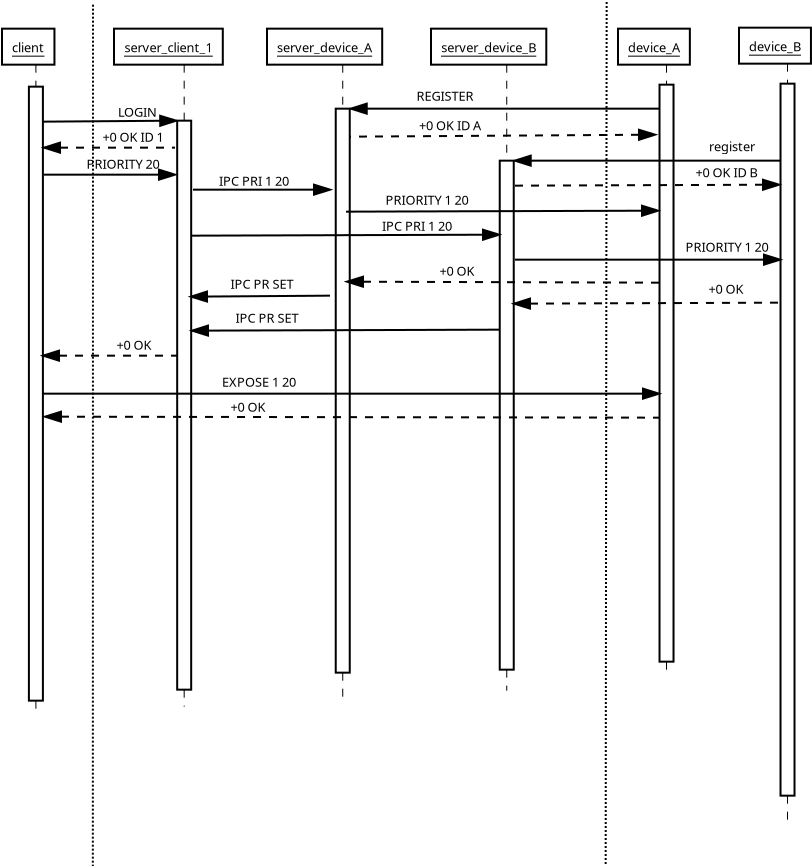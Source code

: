 <?xml version="1.0"?>
<dia:diagram xmlns:dia="http://www.lysator.liu.se/~alla/dia/">
  <dia:layer name="Background" visible="true">
    <dia:object type="UML - Lifeline" version="0" id="O0">
      <dia:attribute name="obj_pos">
        <dia:point val="2.745,3.5"/>
      </dia:attribute>
      <dia:attribute name="obj_bb">
        <dia:rectangle val="2.395,3.475;3.095,36.025"/>
      </dia:attribute>
      <dia:attribute name="conn_endpoints">
        <dia:point val="2.745,3.5"/>
        <dia:point val="2.745,36"/>
      </dia:attribute>
      <dia:attribute name="rtop">
        <dia:real val="1.1"/>
      </dia:attribute>
      <dia:attribute name="rbot">
        <dia:real val="31.8"/>
      </dia:attribute>
      <dia:attribute name="draw_focus">
        <dia:boolean val="true"/>
      </dia:attribute>
      <dia:attribute name="draw_cross">
        <dia:boolean val="false"/>
      </dia:attribute>
      <dia:connections>
        <dia:connection handle="0" to="O1" connection="6"/>
      </dia:connections>
    </dia:object>
    <dia:object type="UML - Objet" version="0" id="O1">
      <dia:attribute name="obj_pos">
        <dia:point val="1.05,1.7"/>
      </dia:attribute>
      <dia:attribute name="obj_bb">
        <dia:rectangle val="1,1.65;4.49,3.55"/>
      </dia:attribute>
      <dia:attribute name="elem_corner">
        <dia:point val="1.05,1.7"/>
      </dia:attribute>
      <dia:attribute name="elem_width">
        <dia:real val="3.39"/>
      </dia:attribute>
      <dia:attribute name="elem_height">
        <dia:real val="1.8"/>
      </dia:attribute>
      <dia:attribute name="text">
        <dia:composite type="text">
          <dia:attribute name="string">
            <dia:string>#client#</dia:string>
          </dia:attribute>
          <dia:attribute name="font">
            <dia:font name="Helvetica"/>
          </dia:attribute>
          <dia:attribute name="height">
            <dia:real val="0.8"/>
          </dia:attribute>
          <dia:attribute name="pos">
            <dia:point val="2.745,2.94"/>
          </dia:attribute>
          <dia:attribute name="color">
            <dia:color val="#000000"/>
          </dia:attribute>
          <dia:attribute name="alignment">
            <dia:enum val="1"/>
          </dia:attribute>
        </dia:composite>
      </dia:attribute>
      <dia:attribute name="stereotype">
        <dia:string/>
      </dia:attribute>
      <dia:attribute name="exstate">
        <dia:string/>
      </dia:attribute>
      <dia:attribute name="attrib">
        <dia:composite type="text">
          <dia:attribute name="string">
            <dia:string>##</dia:string>
          </dia:attribute>
          <dia:attribute name="font">
            <dia:font name="Helvetica"/>
          </dia:attribute>
          <dia:attribute name="height">
            <dia:real val="0.8"/>
          </dia:attribute>
          <dia:attribute name="pos">
            <dia:point val="0,0"/>
          </dia:attribute>
          <dia:attribute name="color">
            <dia:color val="#000000"/>
          </dia:attribute>
          <dia:attribute name="alignment">
            <dia:enum val="0"/>
          </dia:attribute>
        </dia:composite>
      </dia:attribute>
      <dia:attribute name="is_active">
        <dia:boolean val="false"/>
      </dia:attribute>
      <dia:attribute name="show_attribs">
        <dia:boolean val="false"/>
      </dia:attribute>
      <dia:attribute name="multiple">
        <dia:boolean val="false"/>
      </dia:attribute>
    </dia:object>
    <dia:object type="UML - Objet" version="0" id="O2">
      <dia:attribute name="obj_pos">
        <dia:point val="6.65,1.7"/>
      </dia:attribute>
      <dia:attribute name="obj_bb">
        <dia:rectangle val="6.6,1.65;13.719,3.55"/>
      </dia:attribute>
      <dia:attribute name="elem_corner">
        <dia:point val="6.65,1.7"/>
      </dia:attribute>
      <dia:attribute name="elem_width">
        <dia:real val="7.019"/>
      </dia:attribute>
      <dia:attribute name="elem_height">
        <dia:real val="1.8"/>
      </dia:attribute>
      <dia:attribute name="text">
        <dia:composite type="text">
          <dia:attribute name="string">
            <dia:string>#server_client_1#</dia:string>
          </dia:attribute>
          <dia:attribute name="font">
            <dia:font name="Helvetica"/>
          </dia:attribute>
          <dia:attribute name="height">
            <dia:real val="0.8"/>
          </dia:attribute>
          <dia:attribute name="pos">
            <dia:point val="10.159,2.94"/>
          </dia:attribute>
          <dia:attribute name="color">
            <dia:color val="#000000"/>
          </dia:attribute>
          <dia:attribute name="alignment">
            <dia:enum val="1"/>
          </dia:attribute>
        </dia:composite>
      </dia:attribute>
      <dia:attribute name="stereotype">
        <dia:string/>
      </dia:attribute>
      <dia:attribute name="exstate">
        <dia:string/>
      </dia:attribute>
      <dia:attribute name="attrib">
        <dia:composite type="text">
          <dia:attribute name="string">
            <dia:string>##</dia:string>
          </dia:attribute>
          <dia:attribute name="font">
            <dia:font name="Helvetica"/>
          </dia:attribute>
          <dia:attribute name="height">
            <dia:real val="0.8"/>
          </dia:attribute>
          <dia:attribute name="pos">
            <dia:point val="0,0"/>
          </dia:attribute>
          <dia:attribute name="color">
            <dia:color val="#000000"/>
          </dia:attribute>
          <dia:attribute name="alignment">
            <dia:enum val="0"/>
          </dia:attribute>
        </dia:composite>
      </dia:attribute>
      <dia:attribute name="is_active">
        <dia:boolean val="false"/>
      </dia:attribute>
      <dia:attribute name="show_attribs">
        <dia:boolean val="false"/>
      </dia:attribute>
      <dia:attribute name="multiple">
        <dia:boolean val="false"/>
      </dia:attribute>
    </dia:object>
    <dia:object type="Standard - Line" version="0" id="O3">
      <dia:attribute name="obj_pos">
        <dia:point val="5.6,0.5"/>
      </dia:attribute>
      <dia:attribute name="obj_bb">
        <dia:rectangle val="5.542,0.45;5.65,43.617"/>
      </dia:attribute>
      <dia:attribute name="conn_endpoints">
        <dia:point val="5.6,0.5"/>
        <dia:point val="5.592,43.567"/>
      </dia:attribute>
      <dia:attribute name="numcp">
        <dia:int val="1"/>
      </dia:attribute>
      <dia:attribute name="line_style">
        <dia:enum val="4"/>
      </dia:attribute>
    </dia:object>
    <dia:object type="UML - Objet" version="0" id="O4">
      <dia:attribute name="obj_pos">
        <dia:point val="14.3,1.7"/>
      </dia:attribute>
      <dia:attribute name="obj_bb">
        <dia:rectangle val="14.25,1.65;21.923,3.55"/>
      </dia:attribute>
      <dia:attribute name="elem_corner">
        <dia:point val="14.3,1.7"/>
      </dia:attribute>
      <dia:attribute name="elem_width">
        <dia:real val="7.573"/>
      </dia:attribute>
      <dia:attribute name="elem_height">
        <dia:real val="1.8"/>
      </dia:attribute>
      <dia:attribute name="text">
        <dia:composite type="text">
          <dia:attribute name="string">
            <dia:string>#server_device_A#</dia:string>
          </dia:attribute>
          <dia:attribute name="font">
            <dia:font name="Helvetica"/>
          </dia:attribute>
          <dia:attribute name="height">
            <dia:real val="0.8"/>
          </dia:attribute>
          <dia:attribute name="pos">
            <dia:point val="18.087,2.94"/>
          </dia:attribute>
          <dia:attribute name="color">
            <dia:color val="#000000"/>
          </dia:attribute>
          <dia:attribute name="alignment">
            <dia:enum val="1"/>
          </dia:attribute>
        </dia:composite>
      </dia:attribute>
      <dia:attribute name="stereotype">
        <dia:string/>
      </dia:attribute>
      <dia:attribute name="exstate">
        <dia:string/>
      </dia:attribute>
      <dia:attribute name="attrib">
        <dia:composite type="text">
          <dia:attribute name="string">
            <dia:string>##</dia:string>
          </dia:attribute>
          <dia:attribute name="font">
            <dia:font name="Helvetica"/>
          </dia:attribute>
          <dia:attribute name="height">
            <dia:real val="0.8"/>
          </dia:attribute>
          <dia:attribute name="pos">
            <dia:point val="0,0"/>
          </dia:attribute>
          <dia:attribute name="color">
            <dia:color val="#000000"/>
          </dia:attribute>
          <dia:attribute name="alignment">
            <dia:enum val="0"/>
          </dia:attribute>
        </dia:composite>
      </dia:attribute>
      <dia:attribute name="is_active">
        <dia:boolean val="false"/>
      </dia:attribute>
      <dia:attribute name="show_attribs">
        <dia:boolean val="false"/>
      </dia:attribute>
      <dia:attribute name="multiple">
        <dia:boolean val="false"/>
      </dia:attribute>
    </dia:object>
    <dia:object type="UML - Objet" version="0" id="O5">
      <dia:attribute name="obj_pos">
        <dia:point val="22.5,1.7"/>
      </dia:attribute>
      <dia:attribute name="obj_bb">
        <dia:rectangle val="22.45,1.65;30.123,3.55"/>
      </dia:attribute>
      <dia:attribute name="elem_corner">
        <dia:point val="22.5,1.7"/>
      </dia:attribute>
      <dia:attribute name="elem_width">
        <dia:real val="7.573"/>
      </dia:attribute>
      <dia:attribute name="elem_height">
        <dia:real val="1.8"/>
      </dia:attribute>
      <dia:attribute name="text">
        <dia:composite type="text">
          <dia:attribute name="string">
            <dia:string>#server_device_B#</dia:string>
          </dia:attribute>
          <dia:attribute name="font">
            <dia:font name="Helvetica"/>
          </dia:attribute>
          <dia:attribute name="height">
            <dia:real val="0.8"/>
          </dia:attribute>
          <dia:attribute name="pos">
            <dia:point val="26.287,2.94"/>
          </dia:attribute>
          <dia:attribute name="color">
            <dia:color val="#000000"/>
          </dia:attribute>
          <dia:attribute name="alignment">
            <dia:enum val="1"/>
          </dia:attribute>
        </dia:composite>
      </dia:attribute>
      <dia:attribute name="stereotype">
        <dia:string/>
      </dia:attribute>
      <dia:attribute name="exstate">
        <dia:string/>
      </dia:attribute>
      <dia:attribute name="attrib">
        <dia:composite type="text">
          <dia:attribute name="string">
            <dia:string>##</dia:string>
          </dia:attribute>
          <dia:attribute name="font">
            <dia:font name="Helvetica"/>
          </dia:attribute>
          <dia:attribute name="height">
            <dia:real val="0.8"/>
          </dia:attribute>
          <dia:attribute name="pos">
            <dia:point val="0,0"/>
          </dia:attribute>
          <dia:attribute name="color">
            <dia:color val="#000000"/>
          </dia:attribute>
          <dia:attribute name="alignment">
            <dia:enum val="0"/>
          </dia:attribute>
        </dia:composite>
      </dia:attribute>
      <dia:attribute name="is_active">
        <dia:boolean val="false"/>
      </dia:attribute>
      <dia:attribute name="show_attribs">
        <dia:boolean val="false"/>
      </dia:attribute>
      <dia:attribute name="multiple">
        <dia:boolean val="false"/>
      </dia:attribute>
    </dia:object>
    <dia:object type="Standard - Line" version="0" id="O6">
      <dia:attribute name="obj_pos">
        <dia:point val="31.283,0.367"/>
      </dia:attribute>
      <dia:attribute name="obj_bb">
        <dia:rectangle val="31.183,0.317;31.333,43.517"/>
      </dia:attribute>
      <dia:attribute name="conn_endpoints">
        <dia:point val="31.283,0.367"/>
        <dia:point val="31.233,43.467"/>
      </dia:attribute>
      <dia:attribute name="numcp">
        <dia:int val="1"/>
      </dia:attribute>
      <dia:attribute name="line_style">
        <dia:enum val="4"/>
      </dia:attribute>
    </dia:object>
    <dia:object type="UML - Object" version="0" id="O7">
      <dia:attribute name="obj_pos">
        <dia:point val="31.85,1.7"/>
      </dia:attribute>
      <dia:attribute name="obj_bb">
        <dia:rectangle val="31.8,1.65;36.752,3.55"/>
      </dia:attribute>
      <dia:attribute name="elem_corner">
        <dia:point val="31.85,1.7"/>
      </dia:attribute>
      <dia:attribute name="elem_width">
        <dia:real val="4.852"/>
      </dia:attribute>
      <dia:attribute name="elem_height">
        <dia:real val="1.8"/>
      </dia:attribute>
      <dia:attribute name="text">
        <dia:composite type="text">
          <dia:attribute name="string">
            <dia:string>#device_A#</dia:string>
          </dia:attribute>
          <dia:attribute name="font">
            <dia:font name="Helvetica"/>
          </dia:attribute>
          <dia:attribute name="height">
            <dia:real val="0.8"/>
          </dia:attribute>
          <dia:attribute name="pos">
            <dia:point val="34.276,2.94"/>
          </dia:attribute>
          <dia:attribute name="color">
            <dia:color val="#000000"/>
          </dia:attribute>
          <dia:attribute name="alignment">
            <dia:enum val="1"/>
          </dia:attribute>
        </dia:composite>
      </dia:attribute>
      <dia:attribute name="stereotype">
        <dia:string/>
      </dia:attribute>
      <dia:attribute name="exstate">
        <dia:string/>
      </dia:attribute>
      <dia:attribute name="attrib">
        <dia:composite type="text">
          <dia:attribute name="string">
            <dia:string>##</dia:string>
          </dia:attribute>
          <dia:attribute name="font">
            <dia:font name="Helvetica"/>
          </dia:attribute>
          <dia:attribute name="height">
            <dia:real val="0.8"/>
          </dia:attribute>
          <dia:attribute name="pos">
            <dia:point val="0,0"/>
          </dia:attribute>
          <dia:attribute name="color">
            <dia:color val="#000000"/>
          </dia:attribute>
          <dia:attribute name="alignment">
            <dia:enum val="0"/>
          </dia:attribute>
        </dia:composite>
      </dia:attribute>
      <dia:attribute name="is_active">
        <dia:boolean val="false"/>
      </dia:attribute>
      <dia:attribute name="show_attribs">
        <dia:boolean val="false"/>
      </dia:attribute>
      <dia:attribute name="multiple">
        <dia:boolean val="false"/>
      </dia:attribute>
    </dia:object>
    <dia:object type="UML - Object" version="0" id="O8">
      <dia:attribute name="obj_pos">
        <dia:point val="37.9,1.65"/>
      </dia:attribute>
      <dia:attribute name="obj_bb">
        <dia:rectangle val="37.85,1.6;42.802,3.5"/>
      </dia:attribute>
      <dia:attribute name="elem_corner">
        <dia:point val="37.9,1.65"/>
      </dia:attribute>
      <dia:attribute name="elem_width">
        <dia:real val="4.852"/>
      </dia:attribute>
      <dia:attribute name="elem_height">
        <dia:real val="1.8"/>
      </dia:attribute>
      <dia:attribute name="text">
        <dia:composite type="text">
          <dia:attribute name="string">
            <dia:string>#device_B#</dia:string>
          </dia:attribute>
          <dia:attribute name="font">
            <dia:font name="Helvetica"/>
          </dia:attribute>
          <dia:attribute name="height">
            <dia:real val="0.8"/>
          </dia:attribute>
          <dia:attribute name="pos">
            <dia:point val="40.326,2.89"/>
          </dia:attribute>
          <dia:attribute name="color">
            <dia:color val="#000000"/>
          </dia:attribute>
          <dia:attribute name="alignment">
            <dia:enum val="1"/>
          </dia:attribute>
        </dia:composite>
      </dia:attribute>
      <dia:attribute name="stereotype">
        <dia:string/>
      </dia:attribute>
      <dia:attribute name="exstate">
        <dia:string/>
      </dia:attribute>
      <dia:attribute name="attrib">
        <dia:composite type="text">
          <dia:attribute name="string">
            <dia:string>##</dia:string>
          </dia:attribute>
          <dia:attribute name="font">
            <dia:font name="Helvetica"/>
          </dia:attribute>
          <dia:attribute name="height">
            <dia:real val="0.8"/>
          </dia:attribute>
          <dia:attribute name="pos">
            <dia:point val="0,0"/>
          </dia:attribute>
          <dia:attribute name="color">
            <dia:color val="#000000"/>
          </dia:attribute>
          <dia:attribute name="alignment">
            <dia:enum val="0"/>
          </dia:attribute>
        </dia:composite>
      </dia:attribute>
      <dia:attribute name="is_active">
        <dia:boolean val="false"/>
      </dia:attribute>
      <dia:attribute name="show_attribs">
        <dia:boolean val="false"/>
      </dia:attribute>
      <dia:attribute name="multiple">
        <dia:boolean val="false"/>
      </dia:attribute>
    </dia:object>
    <dia:object type="UML - Lifeline" version="0" id="O9">
      <dia:attribute name="obj_pos">
        <dia:point val="10.159,3.5"/>
      </dia:attribute>
      <dia:attribute name="obj_bb">
        <dia:rectangle val="9.809,3.475;10.509,35.625"/>
      </dia:attribute>
      <dia:attribute name="conn_endpoints">
        <dia:point val="10.159,3.5"/>
        <dia:point val="10.159,35.6"/>
      </dia:attribute>
      <dia:attribute name="rtop">
        <dia:real val="2.8"/>
      </dia:attribute>
      <dia:attribute name="rbot">
        <dia:real val="31.25"/>
      </dia:attribute>
      <dia:attribute name="draw_focus">
        <dia:boolean val="true"/>
      </dia:attribute>
      <dia:attribute name="draw_cross">
        <dia:boolean val="false"/>
      </dia:attribute>
      <dia:connections>
        <dia:connection handle="0" to="O2" connection="6"/>
      </dia:connections>
    </dia:object>
    <dia:object type="UML - Lifeline" version="0" id="O10">
      <dia:attribute name="obj_pos">
        <dia:point val="18.087,3.5"/>
      </dia:attribute>
      <dia:attribute name="obj_bb">
        <dia:rectangle val="17.737,3.475;18.437,35.175"/>
      </dia:attribute>
      <dia:attribute name="conn_endpoints">
        <dia:point val="18.087,3.5"/>
        <dia:point val="18.087,35.15"/>
      </dia:attribute>
      <dia:attribute name="rtop">
        <dia:real val="2.2"/>
      </dia:attribute>
      <dia:attribute name="rbot">
        <dia:real val="30.4"/>
      </dia:attribute>
      <dia:attribute name="draw_focus">
        <dia:boolean val="true"/>
      </dia:attribute>
      <dia:attribute name="draw_cross">
        <dia:boolean val="false"/>
      </dia:attribute>
      <dia:connections>
        <dia:connection handle="0" to="O4" connection="6"/>
      </dia:connections>
    </dia:object>
    <dia:object type="UML - Lifeline" version="0" id="O11">
      <dia:attribute name="obj_pos">
        <dia:point val="26.287,3.5"/>
      </dia:attribute>
      <dia:attribute name="obj_bb">
        <dia:rectangle val="25.937,3.475;26.637,34.825"/>
      </dia:attribute>
      <dia:attribute name="conn_endpoints">
        <dia:point val="26.287,3.5"/>
        <dia:point val="26.287,34.8"/>
      </dia:attribute>
      <dia:attribute name="rtop">
        <dia:real val="4.8"/>
      </dia:attribute>
      <dia:attribute name="rbot">
        <dia:real val="30.25"/>
      </dia:attribute>
      <dia:attribute name="draw_focus">
        <dia:boolean val="true"/>
      </dia:attribute>
      <dia:attribute name="draw_cross">
        <dia:boolean val="false"/>
      </dia:attribute>
      <dia:connections>
        <dia:connection handle="0" to="O5" connection="6"/>
      </dia:connections>
    </dia:object>
    <dia:object type="UML - Lifeline" version="0" id="O12">
      <dia:attribute name="obj_pos">
        <dia:point val="34.276,3.5"/>
      </dia:attribute>
      <dia:attribute name="obj_bb">
        <dia:rectangle val="33.926,3.475;34.626,33.825"/>
      </dia:attribute>
      <dia:attribute name="conn_endpoints">
        <dia:point val="34.276,3.5"/>
        <dia:point val="34.276,33.8"/>
      </dia:attribute>
      <dia:attribute name="rtop">
        <dia:real val="1"/>
      </dia:attribute>
      <dia:attribute name="rbot">
        <dia:real val="29.85"/>
      </dia:attribute>
      <dia:attribute name="draw_focus">
        <dia:boolean val="true"/>
      </dia:attribute>
      <dia:attribute name="draw_cross">
        <dia:boolean val="false"/>
      </dia:attribute>
      <dia:connections>
        <dia:connection handle="0" to="O7" connection="6"/>
      </dia:connections>
    </dia:object>
    <dia:object type="UML - Lifeline" version="0" id="O13">
      <dia:attribute name="obj_pos">
        <dia:point val="40.326,3.45"/>
      </dia:attribute>
      <dia:attribute name="obj_bb">
        <dia:rectangle val="39.976,3.425;40.676,41.275"/>
      </dia:attribute>
      <dia:attribute name="conn_endpoints">
        <dia:point val="40.326,3.45"/>
        <dia:point val="40.326,41.25"/>
      </dia:attribute>
      <dia:attribute name="rtop">
        <dia:real val="1"/>
      </dia:attribute>
      <dia:attribute name="rbot">
        <dia:real val="36.6"/>
      </dia:attribute>
      <dia:attribute name="draw_focus">
        <dia:boolean val="true"/>
      </dia:attribute>
      <dia:attribute name="draw_cross">
        <dia:boolean val="false"/>
      </dia:attribute>
      <dia:connections>
        <dia:connection handle="0" to="O8" connection="6"/>
      </dia:connections>
    </dia:object>
    <dia:object type="UML - Message" version="0" id="O14">
      <dia:attribute name="obj_pos">
        <dia:point val="33.95,5.7"/>
      </dia:attribute>
      <dia:attribute name="obj_bb">
        <dia:rectangle val="18.387,4.56;34,6.1"/>
      </dia:attribute>
      <dia:attribute name="conn_endpoints">
        <dia:point val="33.95,5.7"/>
        <dia:point val="18.437,5.7"/>
      </dia:attribute>
      <dia:attribute name="text">
        <dia:string>#REGISTER#</dia:string>
      </dia:attribute>
      <dia:attribute name="text_pos">
        <dia:point val="23.2,5.3"/>
      </dia:attribute>
      <dia:attribute name="type">
        <dia:int val="0"/>
      </dia:attribute>
      <dia:connections>
        <dia:connection handle="1" to="O10" connection="1"/>
      </dia:connections>
    </dia:object>
    <dia:object type="UML - Message" version="0" id="O15">
      <dia:attribute name="obj_pos">
        <dia:point val="33.75,7"/>
      </dia:attribute>
      <dia:attribute name="obj_bb">
        <dia:rectangle val="18.4,6.035;33.8,7.5"/>
      </dia:attribute>
      <dia:attribute name="conn_endpoints">
        <dia:point val="33.75,7"/>
        <dia:point val="18.45,7.1"/>
      </dia:attribute>
      <dia:attribute name="text">
        <dia:string>#+0 OK ID A#</dia:string>
      </dia:attribute>
      <dia:attribute name="text_pos">
        <dia:point val="23.45,6.775"/>
      </dia:attribute>
      <dia:attribute name="type">
        <dia:int val="4"/>
      </dia:attribute>
    </dia:object>
    <dia:object type="UML - Message" version="0" id="O16">
      <dia:attribute name="obj_pos">
        <dia:point val="39.95,8.3"/>
      </dia:attribute>
      <dia:attribute name="obj_bb">
        <dia:rectangle val="26.587,7.085;40,8.7"/>
      </dia:attribute>
      <dia:attribute name="conn_endpoints">
        <dia:point val="39.95,8.3"/>
        <dia:point val="26.637,8.3"/>
      </dia:attribute>
      <dia:attribute name="text">
        <dia:string>#register#</dia:string>
      </dia:attribute>
      <dia:attribute name="text_pos">
        <dia:point val="37.55,7.825"/>
      </dia:attribute>
      <dia:attribute name="type">
        <dia:int val="0"/>
      </dia:attribute>
      <dia:connections>
        <dia:connection handle="1" to="O11" connection="1"/>
      </dia:connections>
    </dia:object>
    <dia:object type="UML - Message" version="0" id="O17">
      <dia:attribute name="obj_pos">
        <dia:point val="39.95,9.5"/>
      </dia:attribute>
      <dia:attribute name="obj_bb">
        <dia:rectangle val="26.55,8.385;40,9.95"/>
      </dia:attribute>
      <dia:attribute name="conn_endpoints">
        <dia:point val="39.95,9.5"/>
        <dia:point val="26.6,9.55"/>
      </dia:attribute>
      <dia:attribute name="text">
        <dia:string>#+0 OK ID B#</dia:string>
      </dia:attribute>
      <dia:attribute name="text_pos">
        <dia:point val="37.275,9.125"/>
      </dia:attribute>
      <dia:attribute name="type">
        <dia:int val="4"/>
      </dia:attribute>
    </dia:object>
    <dia:object type="UML - Message" version="0" id="O18">
      <dia:attribute name="obj_pos">
        <dia:point val="3.1,6.35"/>
      </dia:attribute>
      <dia:attribute name="obj_bb">
        <dia:rectangle val="3.05,5.36;9.859,6.7"/>
      </dia:attribute>
      <dia:attribute name="conn_endpoints">
        <dia:point val="3.1,6.35"/>
        <dia:point val="9.809,6.3"/>
      </dia:attribute>
      <dia:attribute name="text">
        <dia:string>#LOGIN#</dia:string>
      </dia:attribute>
      <dia:attribute name="text_pos">
        <dia:point val="7.825,6.1"/>
      </dia:attribute>
      <dia:attribute name="type">
        <dia:int val="0"/>
      </dia:attribute>
      <dia:connections>
        <dia:connection handle="1" to="O9" connection="0"/>
      </dia:connections>
    </dia:object>
    <dia:object type="UML - Message" version="0" id="O19">
      <dia:attribute name="obj_pos">
        <dia:point val="3.1,7.65"/>
      </dia:attribute>
      <dia:attribute name="obj_bb">
        <dia:rectangle val="3.05,6.61;9.891,8.05"/>
      </dia:attribute>
      <dia:attribute name="conn_endpoints">
        <dia:point val="3.1,7.65"/>
        <dia:point val="9.7,7.65"/>
      </dia:attribute>
      <dia:attribute name="text">
        <dia:string>#+0 OK ID 1#</dia:string>
      </dia:attribute>
      <dia:attribute name="text_pos">
        <dia:point val="7.6,7.35"/>
      </dia:attribute>
      <dia:attribute name="type">
        <dia:int val="4"/>
      </dia:attribute>
    </dia:object>
    <dia:object type="UML - Message" version="0" id="O20">
      <dia:attribute name="obj_pos">
        <dia:point val="3.15,9"/>
      </dia:attribute>
      <dia:attribute name="obj_bb">
        <dia:rectangle val="3.1,7.96;9.87,9.4"/>
      </dia:attribute>
      <dia:attribute name="conn_endpoints">
        <dia:point val="3.15,9"/>
        <dia:point val="9.75,9"/>
      </dia:attribute>
      <dia:attribute name="text">
        <dia:string>#PRIORITY 20#</dia:string>
      </dia:attribute>
      <dia:attribute name="text_pos">
        <dia:point val="7.1,8.7"/>
      </dia:attribute>
      <dia:attribute name="type">
        <dia:int val="0"/>
      </dia:attribute>
    </dia:object>
    <dia:object type="UML - Message" version="0" id="O21">
      <dia:attribute name="obj_pos">
        <dia:point val="10.6,9.75"/>
      </dia:attribute>
      <dia:attribute name="obj_bb">
        <dia:rectangle val="10.55,8.81;17.55,10.15"/>
      </dia:attribute>
      <dia:attribute name="conn_endpoints">
        <dia:point val="10.6,9.75"/>
        <dia:point val="17.5,9.75"/>
      </dia:attribute>
      <dia:attribute name="text">
        <dia:string>#IPC PRI 1 20#</dia:string>
      </dia:attribute>
      <dia:attribute name="text_pos">
        <dia:point val="13.65,9.55"/>
      </dia:attribute>
      <dia:attribute name="type">
        <dia:int val="0"/>
      </dia:attribute>
    </dia:object>
    <dia:object type="UML - Message" version="0" id="O22">
      <dia:attribute name="obj_pos">
        <dia:point val="10.55,12.05"/>
      </dia:attribute>
      <dia:attribute name="obj_bb">
        <dia:rectangle val="10.5,11.06;26,12.4"/>
      </dia:attribute>
      <dia:attribute name="conn_endpoints">
        <dia:point val="10.55,12.05"/>
        <dia:point val="25.95,12"/>
      </dia:attribute>
      <dia:attribute name="text">
        <dia:string>#IPC PRI 1 20#</dia:string>
      </dia:attribute>
      <dia:attribute name="text_pos">
        <dia:point val="21.8,11.8"/>
      </dia:attribute>
      <dia:attribute name="type">
        <dia:int val="0"/>
      </dia:attribute>
    </dia:object>
    <dia:object type="UML - Message" version="0" id="O23">
      <dia:attribute name="obj_pos">
        <dia:point val="18.25,10.85"/>
      </dia:attribute>
      <dia:attribute name="obj_bb">
        <dia:rectangle val="18.2,9.76;33.95,11.2"/>
      </dia:attribute>
      <dia:attribute name="conn_endpoints">
        <dia:point val="18.25,10.85"/>
        <dia:point val="33.9,10.8"/>
      </dia:attribute>
      <dia:attribute name="text">
        <dia:string>#PRIORITY 1 20#</dia:string>
      </dia:attribute>
      <dia:attribute name="text_pos">
        <dia:point val="22.3,10.5"/>
      </dia:attribute>
      <dia:attribute name="type">
        <dia:int val="0"/>
      </dia:attribute>
    </dia:object>
    <dia:object type="UML - Message" version="0" id="O24">
      <dia:attribute name="obj_pos">
        <dia:point val="26.7,13.25"/>
      </dia:attribute>
      <dia:attribute name="obj_bb">
        <dia:rectangle val="26.65,12.11;40.41,13.65"/>
      </dia:attribute>
      <dia:attribute name="conn_endpoints">
        <dia:point val="26.7,13.25"/>
        <dia:point val="40,13.25"/>
      </dia:attribute>
      <dia:attribute name="text">
        <dia:string>#PRIORITY 1 20#</dia:string>
      </dia:attribute>
      <dia:attribute name="text_pos">
        <dia:point val="37.3,12.85"/>
      </dia:attribute>
      <dia:attribute name="type">
        <dia:int val="0"/>
      </dia:attribute>
    </dia:object>
    <dia:object type="UML - Message" version="0" id="O25">
      <dia:attribute name="obj_pos">
        <dia:point val="18.25,14.35"/>
      </dia:attribute>
      <dia:attribute name="obj_bb">
        <dia:rectangle val="18.2,13.31;34,14.8"/>
      </dia:attribute>
      <dia:attribute name="conn_endpoints">
        <dia:point val="18.25,14.35"/>
        <dia:point val="33.95,14.4"/>
      </dia:attribute>
      <dia:attribute name="text">
        <dia:string>#+0 OK#</dia:string>
      </dia:attribute>
      <dia:attribute name="text_pos">
        <dia:point val="23.8,14.05"/>
      </dia:attribute>
      <dia:attribute name="type">
        <dia:int val="4"/>
      </dia:attribute>
    </dia:object>
    <dia:object type="UML - Message" version="0" id="O26">
      <dia:attribute name="obj_pos">
        <dia:point val="26.6,15.45"/>
      </dia:attribute>
      <dia:attribute name="obj_bb">
        <dia:rectangle val="26.55,14.21;40,15.8"/>
      </dia:attribute>
      <dia:attribute name="conn_endpoints">
        <dia:point val="26.6,15.45"/>
        <dia:point val="39.95,15.4"/>
      </dia:attribute>
      <dia:attribute name="text">
        <dia:string>#+0 OK#</dia:string>
      </dia:attribute>
      <dia:attribute name="text_pos">
        <dia:point val="37.25,14.95"/>
      </dia:attribute>
      <dia:attribute name="type">
        <dia:int val="4"/>
      </dia:attribute>
    </dia:object>
    <dia:object type="UML - Message" version="0" id="O27">
      <dia:attribute name="obj_pos">
        <dia:point val="17.45,15.05"/>
      </dia:attribute>
      <dia:attribute name="obj_bb">
        <dia:rectangle val="10.4,13.96;17.5,15.5"/>
      </dia:attribute>
      <dia:attribute name="conn_endpoints">
        <dia:point val="17.45,15.05"/>
        <dia:point val="10.45,15.1"/>
      </dia:attribute>
      <dia:attribute name="text">
        <dia:string>#IPC PR SET#</dia:string>
      </dia:attribute>
      <dia:attribute name="text_pos">
        <dia:point val="14.05,14.7"/>
      </dia:attribute>
      <dia:attribute name="type">
        <dia:int val="0"/>
      </dia:attribute>
    </dia:object>
    <dia:object type="UML - Message" version="0" id="O28">
      <dia:attribute name="obj_pos">
        <dia:point val="25.95,16.75"/>
      </dia:attribute>
      <dia:attribute name="obj_bb">
        <dia:rectangle val="10.45,15.66;26,17.2"/>
      </dia:attribute>
      <dia:attribute name="conn_endpoints">
        <dia:point val="25.95,16.75"/>
        <dia:point val="10.5,16.8"/>
      </dia:attribute>
      <dia:attribute name="text">
        <dia:string>#IPC PR SET#</dia:string>
      </dia:attribute>
      <dia:attribute name="text_pos">
        <dia:point val="14.3,16.4"/>
      </dia:attribute>
      <dia:attribute name="type">
        <dia:int val="0"/>
      </dia:attribute>
    </dia:object>
    <dia:object type="UML - Message" version="0" id="O29">
      <dia:attribute name="obj_pos">
        <dia:point val="3.05,18.05"/>
      </dia:attribute>
      <dia:attribute name="obj_bb">
        <dia:rectangle val="3,17.01;9.9,18.45"/>
      </dia:attribute>
      <dia:attribute name="conn_endpoints">
        <dia:point val="3.05,18.05"/>
        <dia:point val="9.85,18.05"/>
      </dia:attribute>
      <dia:attribute name="text">
        <dia:string>#+0 OK#</dia:string>
      </dia:attribute>
      <dia:attribute name="text_pos">
        <dia:point val="7.65,17.75"/>
      </dia:attribute>
      <dia:attribute name="type">
        <dia:int val="4"/>
      </dia:attribute>
    </dia:object>
    <dia:object type="UML - Message" version="0" id="O30">
      <dia:attribute name="obj_pos">
        <dia:point val="3.095,19.95"/>
      </dia:attribute>
      <dia:attribute name="obj_bb">
        <dia:rectangle val="3.045,18.86;34,20.35"/>
      </dia:attribute>
      <dia:attribute name="conn_endpoints">
        <dia:point val="3.095,19.95"/>
        <dia:point val="33.95,19.95"/>
      </dia:attribute>
      <dia:attribute name="text">
        <dia:string>#EXPOSE 1 20#</dia:string>
      </dia:attribute>
      <dia:attribute name="text_pos">
        <dia:point val="13.9,19.6"/>
      </dia:attribute>
      <dia:attribute name="type">
        <dia:int val="0"/>
      </dia:attribute>
      <dia:connections>
        <dia:connection handle="0" to="O0" connection="2"/>
      </dia:connections>
    </dia:object>
    <dia:object type="UML - Message" version="0" id="O31">
      <dia:attribute name="obj_pos">
        <dia:point val="3.15,21.1"/>
      </dia:attribute>
      <dia:attribute name="obj_bb">
        <dia:rectangle val="3.1,20.11;33.95,21.55"/>
      </dia:attribute>
      <dia:attribute name="conn_endpoints">
        <dia:point val="3.15,21.1"/>
        <dia:point val="33.9,21.15"/>
      </dia:attribute>
      <dia:attribute name="text">
        <dia:string>#+0 OK#</dia:string>
      </dia:attribute>
      <dia:attribute name="text_pos">
        <dia:point val="13.35,20.85"/>
      </dia:attribute>
      <dia:attribute name="type">
        <dia:int val="4"/>
      </dia:attribute>
    </dia:object>
  </dia:layer>
</dia:diagram>
